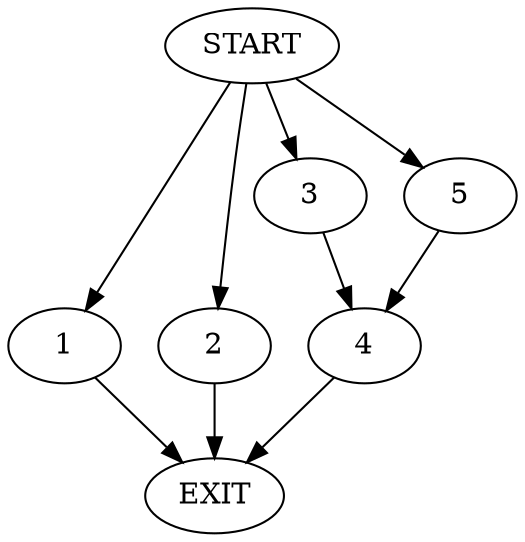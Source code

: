 digraph {
0 [label="START"]
6 [label="EXIT"]
0 -> 1
1 -> 6
0 -> 2
2 -> 6
0 -> 3
3 -> 4
4 -> 6
0 -> 5
5 -> 4
}
